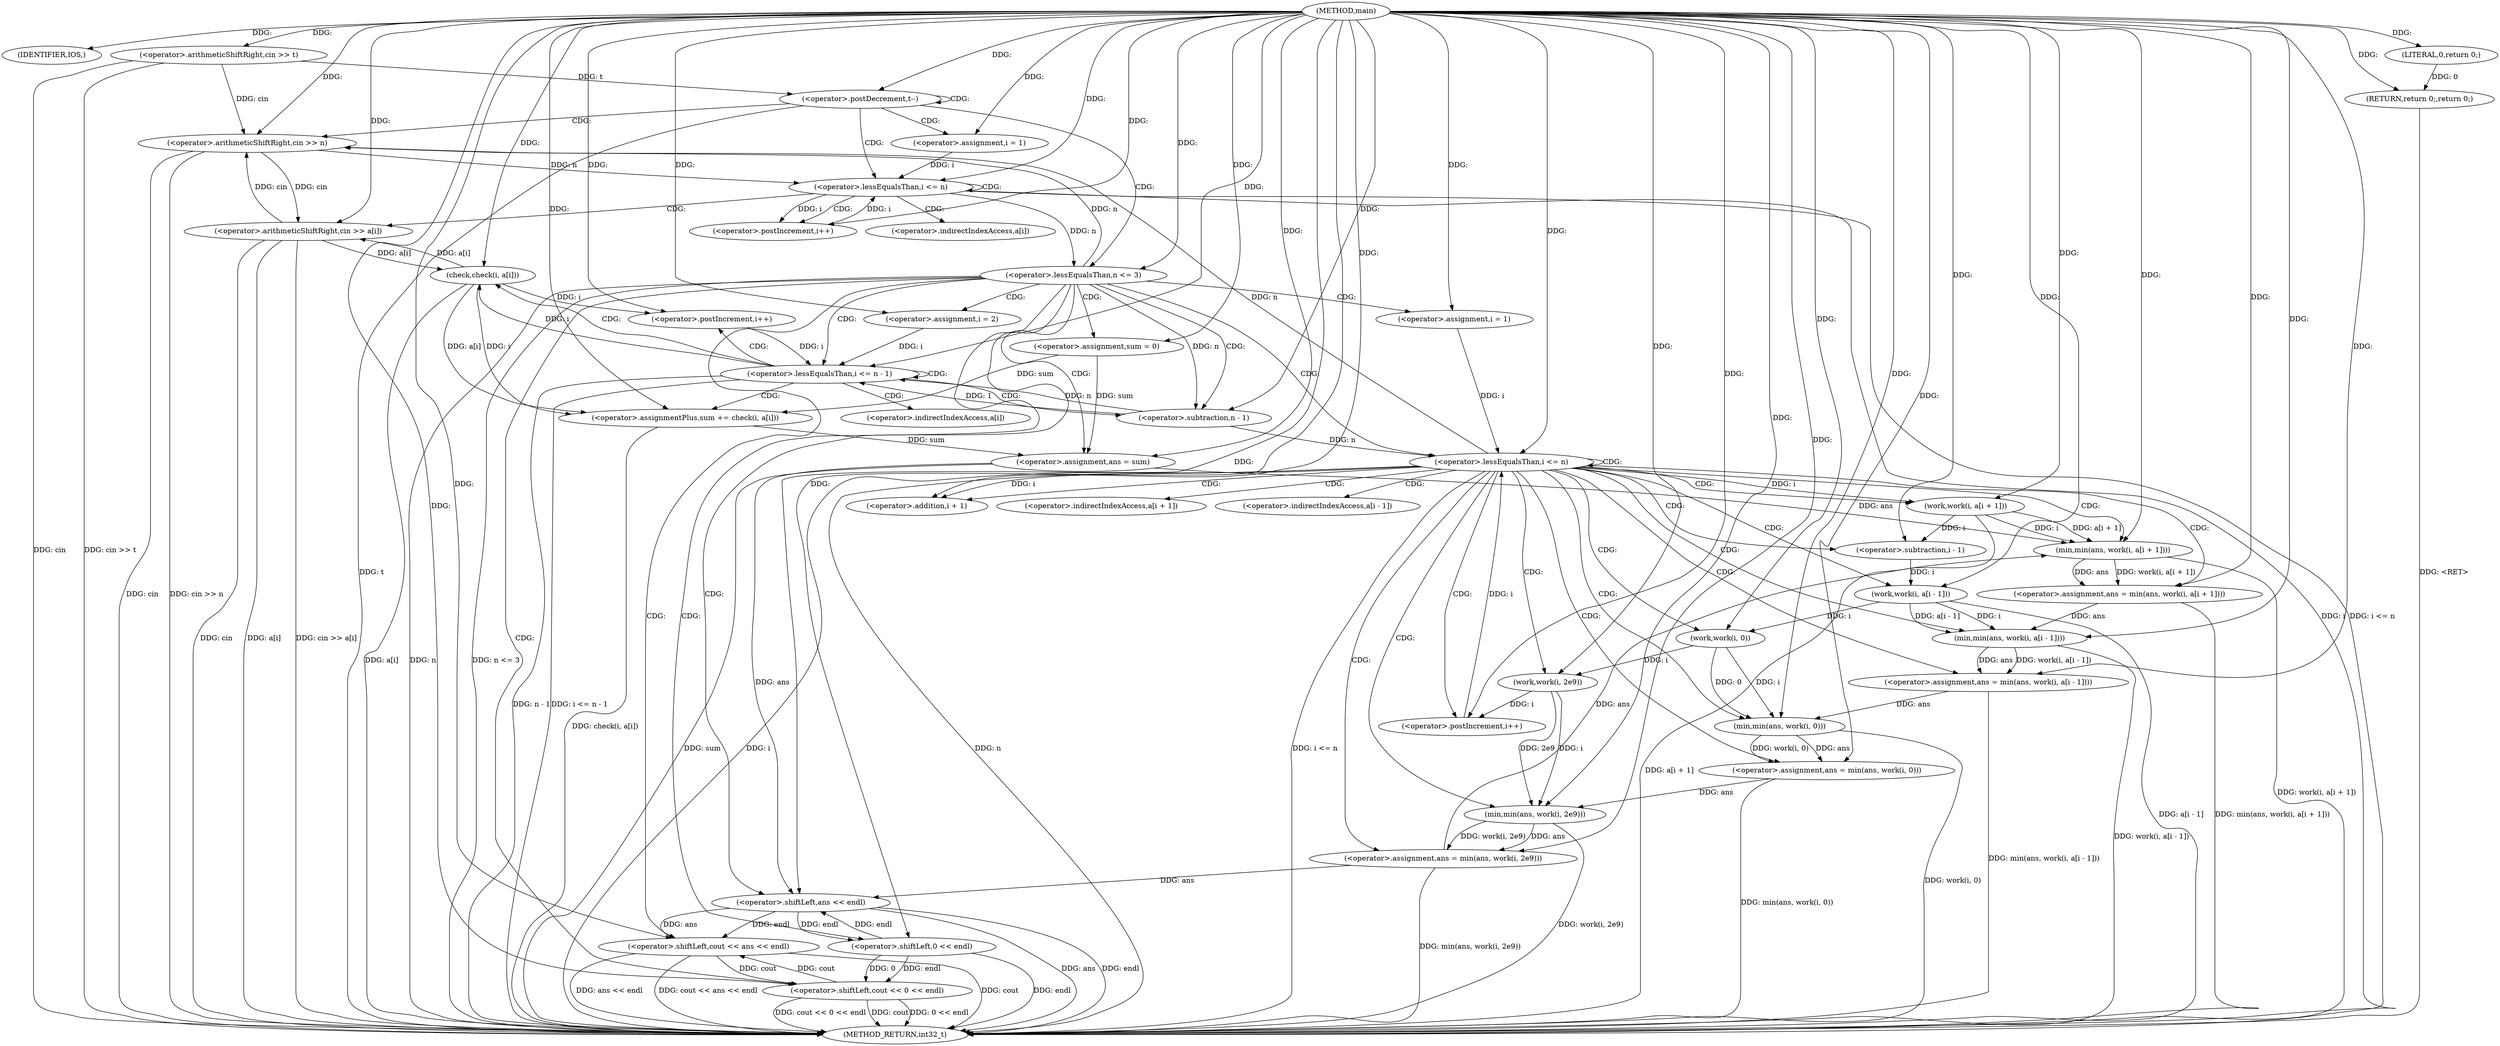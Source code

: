 digraph "main" {  
"1000225" [label = "(METHOD,main)" ]
"1000345" [label = "(METHOD_RETURN,int32_t)" ]
"1000227" [label = "(IDENTIFIER,IOS,)" ]
"1000229" [label = "(<operator>.arithmeticShiftRight,cin >> t)" ]
"1000343" [label = "(RETURN,return 0;,return 0;)" ]
"1000233" [label = "(<operator>.postDecrement,t--)" ]
"1000344" [label = "(LITERAL,0,return 0;)" ]
"1000236" [label = "(<operator>.arithmeticShiftRight,cin >> n)" ]
"1000265" [label = "(<operator>.assignment,sum = 0)" ]
"1000288" [label = "(<operator>.assignment,ans = sum)" ]
"1000338" [label = "(<operator>.shiftLeft,cout << ans << endl)" ]
"1000241" [label = "(<operator>.assignment,i = 1)" ]
"1000244" [label = "(<operator>.lessEqualsThan,i <= n)" ]
"1000247" [label = "(<operator>.postIncrement,i++)" ]
"1000249" [label = "(<operator>.arithmeticShiftRight,cin >> a[i])" ]
"1000255" [label = "(<operator>.lessEqualsThan,n <= 3)" ]
"1000270" [label = "(<operator>.assignment,i = 2)" ]
"1000273" [label = "(<operator>.lessEqualsThan,i <= n - 1)" ]
"1000278" [label = "(<operator>.postIncrement,i++)" ]
"1000280" [label = "(<operator>.assignmentPlus,sum += check(i, a[i]))" ]
"1000293" [label = "(<operator>.assignment,i = 1)" ]
"1000296" [label = "(<operator>.lessEqualsThan,i <= n)" ]
"1000299" [label = "(<operator>.postIncrement,i++)" ]
"1000259" [label = "(<operator>.shiftLeft,cout << 0 << endl)" ]
"1000302" [label = "(<operator>.assignment,ans = min(ans, work(i, a[i + 1])))" ]
"1000313" [label = "(<operator>.assignment,ans = min(ans, work(i, a[i - 1])))" ]
"1000324" [label = "(<operator>.assignment,ans = min(ans, work(i, 0)))" ]
"1000331" [label = "(<operator>.assignment,ans = min(ans, work(i, 2e9)))" ]
"1000340" [label = "(<operator>.shiftLeft,ans << endl)" ]
"1000275" [label = "(<operator>.subtraction,n - 1)" ]
"1000282" [label = "(check,check(i, a[i]))" ]
"1000261" [label = "(<operator>.shiftLeft,0 << endl)" ]
"1000304" [label = "(min,min(ans, work(i, a[i + 1])))" ]
"1000315" [label = "(min,min(ans, work(i, a[i - 1])))" ]
"1000326" [label = "(min,min(ans, work(i, 0)))" ]
"1000333" [label = "(min,min(ans, work(i, 2e9)))" ]
"1000306" [label = "(work,work(i, a[i + 1]))" ]
"1000317" [label = "(work,work(i, a[i - 1]))" ]
"1000328" [label = "(work,work(i, 0))" ]
"1000335" [label = "(work,work(i, 2e9))" ]
"1000310" [label = "(<operator>.addition,i + 1)" ]
"1000321" [label = "(<operator>.subtraction,i - 1)" ]
"1000251" [label = "(<operator>.indirectIndexAccess,a[i])" ]
"1000284" [label = "(<operator>.indirectIndexAccess,a[i])" ]
"1000308" [label = "(<operator>.indirectIndexAccess,a[i + 1])" ]
"1000319" [label = "(<operator>.indirectIndexAccess,a[i - 1])" ]
  "1000343" -> "1000345"  [ label = "DDG: <RET>"] 
  "1000229" -> "1000345"  [ label = "DDG: cin"] 
  "1000229" -> "1000345"  [ label = "DDG: cin >> t"] 
  "1000233" -> "1000345"  [ label = "DDG: t"] 
  "1000236" -> "1000345"  [ label = "DDG: cin"] 
  "1000236" -> "1000345"  [ label = "DDG: cin >> n"] 
  "1000244" -> "1000345"  [ label = "DDG: i"] 
  "1000244" -> "1000345"  [ label = "DDG: i <= n"] 
  "1000255" -> "1000345"  [ label = "DDG: n"] 
  "1000255" -> "1000345"  [ label = "DDG: n <= 3"] 
  "1000273" -> "1000345"  [ label = "DDG: n - 1"] 
  "1000273" -> "1000345"  [ label = "DDG: i <= n - 1"] 
  "1000288" -> "1000345"  [ label = "DDG: sum"] 
  "1000296" -> "1000345"  [ label = "DDG: i"] 
  "1000296" -> "1000345"  [ label = "DDG: n"] 
  "1000296" -> "1000345"  [ label = "DDG: i <= n"] 
  "1000338" -> "1000345"  [ label = "DDG: cout"] 
  "1000340" -> "1000345"  [ label = "DDG: ans"] 
  "1000340" -> "1000345"  [ label = "DDG: endl"] 
  "1000338" -> "1000345"  [ label = "DDG: ans << endl"] 
  "1000338" -> "1000345"  [ label = "DDG: cout << ans << endl"] 
  "1000306" -> "1000345"  [ label = "DDG: a[i + 1]"] 
  "1000304" -> "1000345"  [ label = "DDG: work(i, a[i + 1])"] 
  "1000302" -> "1000345"  [ label = "DDG: min(ans, work(i, a[i + 1]))"] 
  "1000317" -> "1000345"  [ label = "DDG: a[i - 1]"] 
  "1000315" -> "1000345"  [ label = "DDG: work(i, a[i - 1])"] 
  "1000313" -> "1000345"  [ label = "DDG: min(ans, work(i, a[i - 1]))"] 
  "1000326" -> "1000345"  [ label = "DDG: work(i, 0)"] 
  "1000324" -> "1000345"  [ label = "DDG: min(ans, work(i, 0))"] 
  "1000333" -> "1000345"  [ label = "DDG: work(i, 2e9)"] 
  "1000331" -> "1000345"  [ label = "DDG: min(ans, work(i, 2e9))"] 
  "1000282" -> "1000345"  [ label = "DDG: a[i]"] 
  "1000280" -> "1000345"  [ label = "DDG: check(i, a[i])"] 
  "1000259" -> "1000345"  [ label = "DDG: cout"] 
  "1000261" -> "1000345"  [ label = "DDG: endl"] 
  "1000259" -> "1000345"  [ label = "DDG: 0 << endl"] 
  "1000259" -> "1000345"  [ label = "DDG: cout << 0 << endl"] 
  "1000249" -> "1000345"  [ label = "DDG: cin"] 
  "1000249" -> "1000345"  [ label = "DDG: a[i]"] 
  "1000249" -> "1000345"  [ label = "DDG: cin >> a[i]"] 
  "1000225" -> "1000227"  [ label = "DDG: "] 
  "1000344" -> "1000343"  [ label = "DDG: 0"] 
  "1000225" -> "1000343"  [ label = "DDG: "] 
  "1000225" -> "1000229"  [ label = "DDG: "] 
  "1000225" -> "1000344"  [ label = "DDG: "] 
  "1000229" -> "1000233"  [ label = "DDG: t"] 
  "1000225" -> "1000233"  [ label = "DDG: "] 
  "1000225" -> "1000265"  [ label = "DDG: "] 
  "1000265" -> "1000288"  [ label = "DDG: sum"] 
  "1000280" -> "1000288"  [ label = "DDG: sum"] 
  "1000225" -> "1000288"  [ label = "DDG: "] 
  "1000229" -> "1000236"  [ label = "DDG: cin"] 
  "1000249" -> "1000236"  [ label = "DDG: cin"] 
  "1000225" -> "1000236"  [ label = "DDG: "] 
  "1000255" -> "1000236"  [ label = "DDG: n"] 
  "1000296" -> "1000236"  [ label = "DDG: n"] 
  "1000225" -> "1000241"  [ label = "DDG: "] 
  "1000225" -> "1000270"  [ label = "DDG: "] 
  "1000282" -> "1000280"  [ label = "DDG: i"] 
  "1000282" -> "1000280"  [ label = "DDG: a[i]"] 
  "1000225" -> "1000293"  [ label = "DDG: "] 
  "1000259" -> "1000338"  [ label = "DDG: cout"] 
  "1000225" -> "1000338"  [ label = "DDG: "] 
  "1000340" -> "1000338"  [ label = "DDG: ans"] 
  "1000340" -> "1000338"  [ label = "DDG: endl"] 
  "1000241" -> "1000244"  [ label = "DDG: i"] 
  "1000247" -> "1000244"  [ label = "DDG: i"] 
  "1000225" -> "1000244"  [ label = "DDG: "] 
  "1000236" -> "1000244"  [ label = "DDG: n"] 
  "1000244" -> "1000247"  [ label = "DDG: i"] 
  "1000225" -> "1000247"  [ label = "DDG: "] 
  "1000236" -> "1000249"  [ label = "DDG: cin"] 
  "1000225" -> "1000249"  [ label = "DDG: "] 
  "1000282" -> "1000249"  [ label = "DDG: a[i]"] 
  "1000244" -> "1000255"  [ label = "DDG: n"] 
  "1000225" -> "1000255"  [ label = "DDG: "] 
  "1000270" -> "1000273"  [ label = "DDG: i"] 
  "1000278" -> "1000273"  [ label = "DDG: i"] 
  "1000225" -> "1000273"  [ label = "DDG: "] 
  "1000275" -> "1000273"  [ label = "DDG: n"] 
  "1000275" -> "1000273"  [ label = "DDG: 1"] 
  "1000282" -> "1000278"  [ label = "DDG: i"] 
  "1000225" -> "1000278"  [ label = "DDG: "] 
  "1000265" -> "1000280"  [ label = "DDG: sum"] 
  "1000225" -> "1000280"  [ label = "DDG: "] 
  "1000293" -> "1000296"  [ label = "DDG: i"] 
  "1000299" -> "1000296"  [ label = "DDG: i"] 
  "1000225" -> "1000296"  [ label = "DDG: "] 
  "1000275" -> "1000296"  [ label = "DDG: n"] 
  "1000335" -> "1000299"  [ label = "DDG: i"] 
  "1000225" -> "1000299"  [ label = "DDG: "] 
  "1000304" -> "1000302"  [ label = "DDG: ans"] 
  "1000304" -> "1000302"  [ label = "DDG: work(i, a[i + 1])"] 
  "1000315" -> "1000313"  [ label = "DDG: work(i, a[i - 1])"] 
  "1000315" -> "1000313"  [ label = "DDG: ans"] 
  "1000326" -> "1000324"  [ label = "DDG: work(i, 0)"] 
  "1000326" -> "1000324"  [ label = "DDG: ans"] 
  "1000333" -> "1000331"  [ label = "DDG: work(i, 2e9)"] 
  "1000333" -> "1000331"  [ label = "DDG: ans"] 
  "1000288" -> "1000340"  [ label = "DDG: ans"] 
  "1000331" -> "1000340"  [ label = "DDG: ans"] 
  "1000225" -> "1000340"  [ label = "DDG: "] 
  "1000261" -> "1000340"  [ label = "DDG: endl"] 
  "1000338" -> "1000259"  [ label = "DDG: cout"] 
  "1000225" -> "1000259"  [ label = "DDG: "] 
  "1000261" -> "1000259"  [ label = "DDG: endl"] 
  "1000261" -> "1000259"  [ label = "DDG: 0"] 
  "1000255" -> "1000275"  [ label = "DDG: n"] 
  "1000225" -> "1000275"  [ label = "DDG: "] 
  "1000273" -> "1000282"  [ label = "DDG: i"] 
  "1000225" -> "1000282"  [ label = "DDG: "] 
  "1000249" -> "1000282"  [ label = "DDG: a[i]"] 
  "1000225" -> "1000302"  [ label = "DDG: "] 
  "1000225" -> "1000313"  [ label = "DDG: "] 
  "1000225" -> "1000324"  [ label = "DDG: "] 
  "1000225" -> "1000331"  [ label = "DDG: "] 
  "1000225" -> "1000261"  [ label = "DDG: "] 
  "1000340" -> "1000261"  [ label = "DDG: endl"] 
  "1000288" -> "1000304"  [ label = "DDG: ans"] 
  "1000331" -> "1000304"  [ label = "DDG: ans"] 
  "1000225" -> "1000304"  [ label = "DDG: "] 
  "1000306" -> "1000304"  [ label = "DDG: a[i + 1]"] 
  "1000306" -> "1000304"  [ label = "DDG: i"] 
  "1000302" -> "1000315"  [ label = "DDG: ans"] 
  "1000225" -> "1000315"  [ label = "DDG: "] 
  "1000317" -> "1000315"  [ label = "DDG: i"] 
  "1000317" -> "1000315"  [ label = "DDG: a[i - 1]"] 
  "1000313" -> "1000326"  [ label = "DDG: ans"] 
  "1000225" -> "1000326"  [ label = "DDG: "] 
  "1000328" -> "1000326"  [ label = "DDG: i"] 
  "1000328" -> "1000326"  [ label = "DDG: 0"] 
  "1000324" -> "1000333"  [ label = "DDG: ans"] 
  "1000225" -> "1000333"  [ label = "DDG: "] 
  "1000335" -> "1000333"  [ label = "DDG: 2e9"] 
  "1000335" -> "1000333"  [ label = "DDG: i"] 
  "1000225" -> "1000306"  [ label = "DDG: "] 
  "1000296" -> "1000306"  [ label = "DDG: i"] 
  "1000321" -> "1000317"  [ label = "DDG: i"] 
  "1000225" -> "1000317"  [ label = "DDG: "] 
  "1000317" -> "1000328"  [ label = "DDG: i"] 
  "1000225" -> "1000328"  [ label = "DDG: "] 
  "1000328" -> "1000335"  [ label = "DDG: i"] 
  "1000225" -> "1000335"  [ label = "DDG: "] 
  "1000296" -> "1000310"  [ label = "DDG: i"] 
  "1000225" -> "1000310"  [ label = "DDG: "] 
  "1000306" -> "1000321"  [ label = "DDG: i"] 
  "1000225" -> "1000321"  [ label = "DDG: "] 
  "1000233" -> "1000233"  [ label = "CDG: "] 
  "1000233" -> "1000255"  [ label = "CDG: "] 
  "1000233" -> "1000244"  [ label = "CDG: "] 
  "1000233" -> "1000236"  [ label = "CDG: "] 
  "1000233" -> "1000241"  [ label = "CDG: "] 
  "1000244" -> "1000244"  [ label = "CDG: "] 
  "1000244" -> "1000251"  [ label = "CDG: "] 
  "1000244" -> "1000247"  [ label = "CDG: "] 
  "1000244" -> "1000249"  [ label = "CDG: "] 
  "1000255" -> "1000293"  [ label = "CDG: "] 
  "1000255" -> "1000259"  [ label = "CDG: "] 
  "1000255" -> "1000338"  [ label = "CDG: "] 
  "1000255" -> "1000261"  [ label = "CDG: "] 
  "1000255" -> "1000273"  [ label = "CDG: "] 
  "1000255" -> "1000288"  [ label = "CDG: "] 
  "1000255" -> "1000270"  [ label = "CDG: "] 
  "1000255" -> "1000340"  [ label = "CDG: "] 
  "1000255" -> "1000265"  [ label = "CDG: "] 
  "1000255" -> "1000296"  [ label = "CDG: "] 
  "1000255" -> "1000275"  [ label = "CDG: "] 
  "1000273" -> "1000282"  [ label = "CDG: "] 
  "1000273" -> "1000284"  [ label = "CDG: "] 
  "1000273" -> "1000273"  [ label = "CDG: "] 
  "1000273" -> "1000280"  [ label = "CDG: "] 
  "1000273" -> "1000278"  [ label = "CDG: "] 
  "1000273" -> "1000275"  [ label = "CDG: "] 
  "1000296" -> "1000315"  [ label = "CDG: "] 
  "1000296" -> "1000310"  [ label = "CDG: "] 
  "1000296" -> "1000302"  [ label = "CDG: "] 
  "1000296" -> "1000321"  [ label = "CDG: "] 
  "1000296" -> "1000313"  [ label = "CDG: "] 
  "1000296" -> "1000326"  [ label = "CDG: "] 
  "1000296" -> "1000308"  [ label = "CDG: "] 
  "1000296" -> "1000304"  [ label = "CDG: "] 
  "1000296" -> "1000333"  [ label = "CDG: "] 
  "1000296" -> "1000324"  [ label = "CDG: "] 
  "1000296" -> "1000306"  [ label = "CDG: "] 
  "1000296" -> "1000328"  [ label = "CDG: "] 
  "1000296" -> "1000335"  [ label = "CDG: "] 
  "1000296" -> "1000299"  [ label = "CDG: "] 
  "1000296" -> "1000319"  [ label = "CDG: "] 
  "1000296" -> "1000331"  [ label = "CDG: "] 
  "1000296" -> "1000296"  [ label = "CDG: "] 
  "1000296" -> "1000317"  [ label = "CDG: "] 
}
